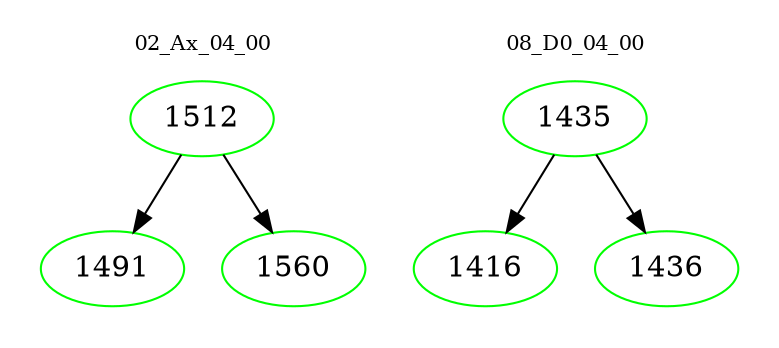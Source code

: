 digraph{
subgraph cluster_0 {
color = white
label = "02_Ax_04_00";
fontsize=10;
T0_1512 [label="1512", color="green"]
T0_1512 -> T0_1491 [color="black"]
T0_1491 [label="1491", color="green"]
T0_1512 -> T0_1560 [color="black"]
T0_1560 [label="1560", color="green"]
}
subgraph cluster_1 {
color = white
label = "08_D0_04_00";
fontsize=10;
T1_1435 [label="1435", color="green"]
T1_1435 -> T1_1416 [color="black"]
T1_1416 [label="1416", color="green"]
T1_1435 -> T1_1436 [color="black"]
T1_1436 [label="1436", color="green"]
}
}
